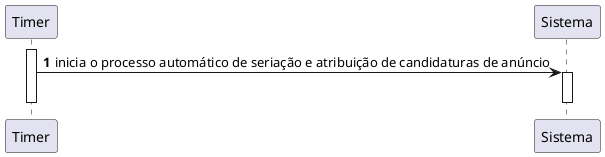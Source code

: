 @startuml

autonumber
activate Timer
Timer-> Sistema: inicia o processo automático de seriação e atribuição de candidaturas de anúncio
activate Sistema
deactivate Sistema
deactivate Timer

@enduml